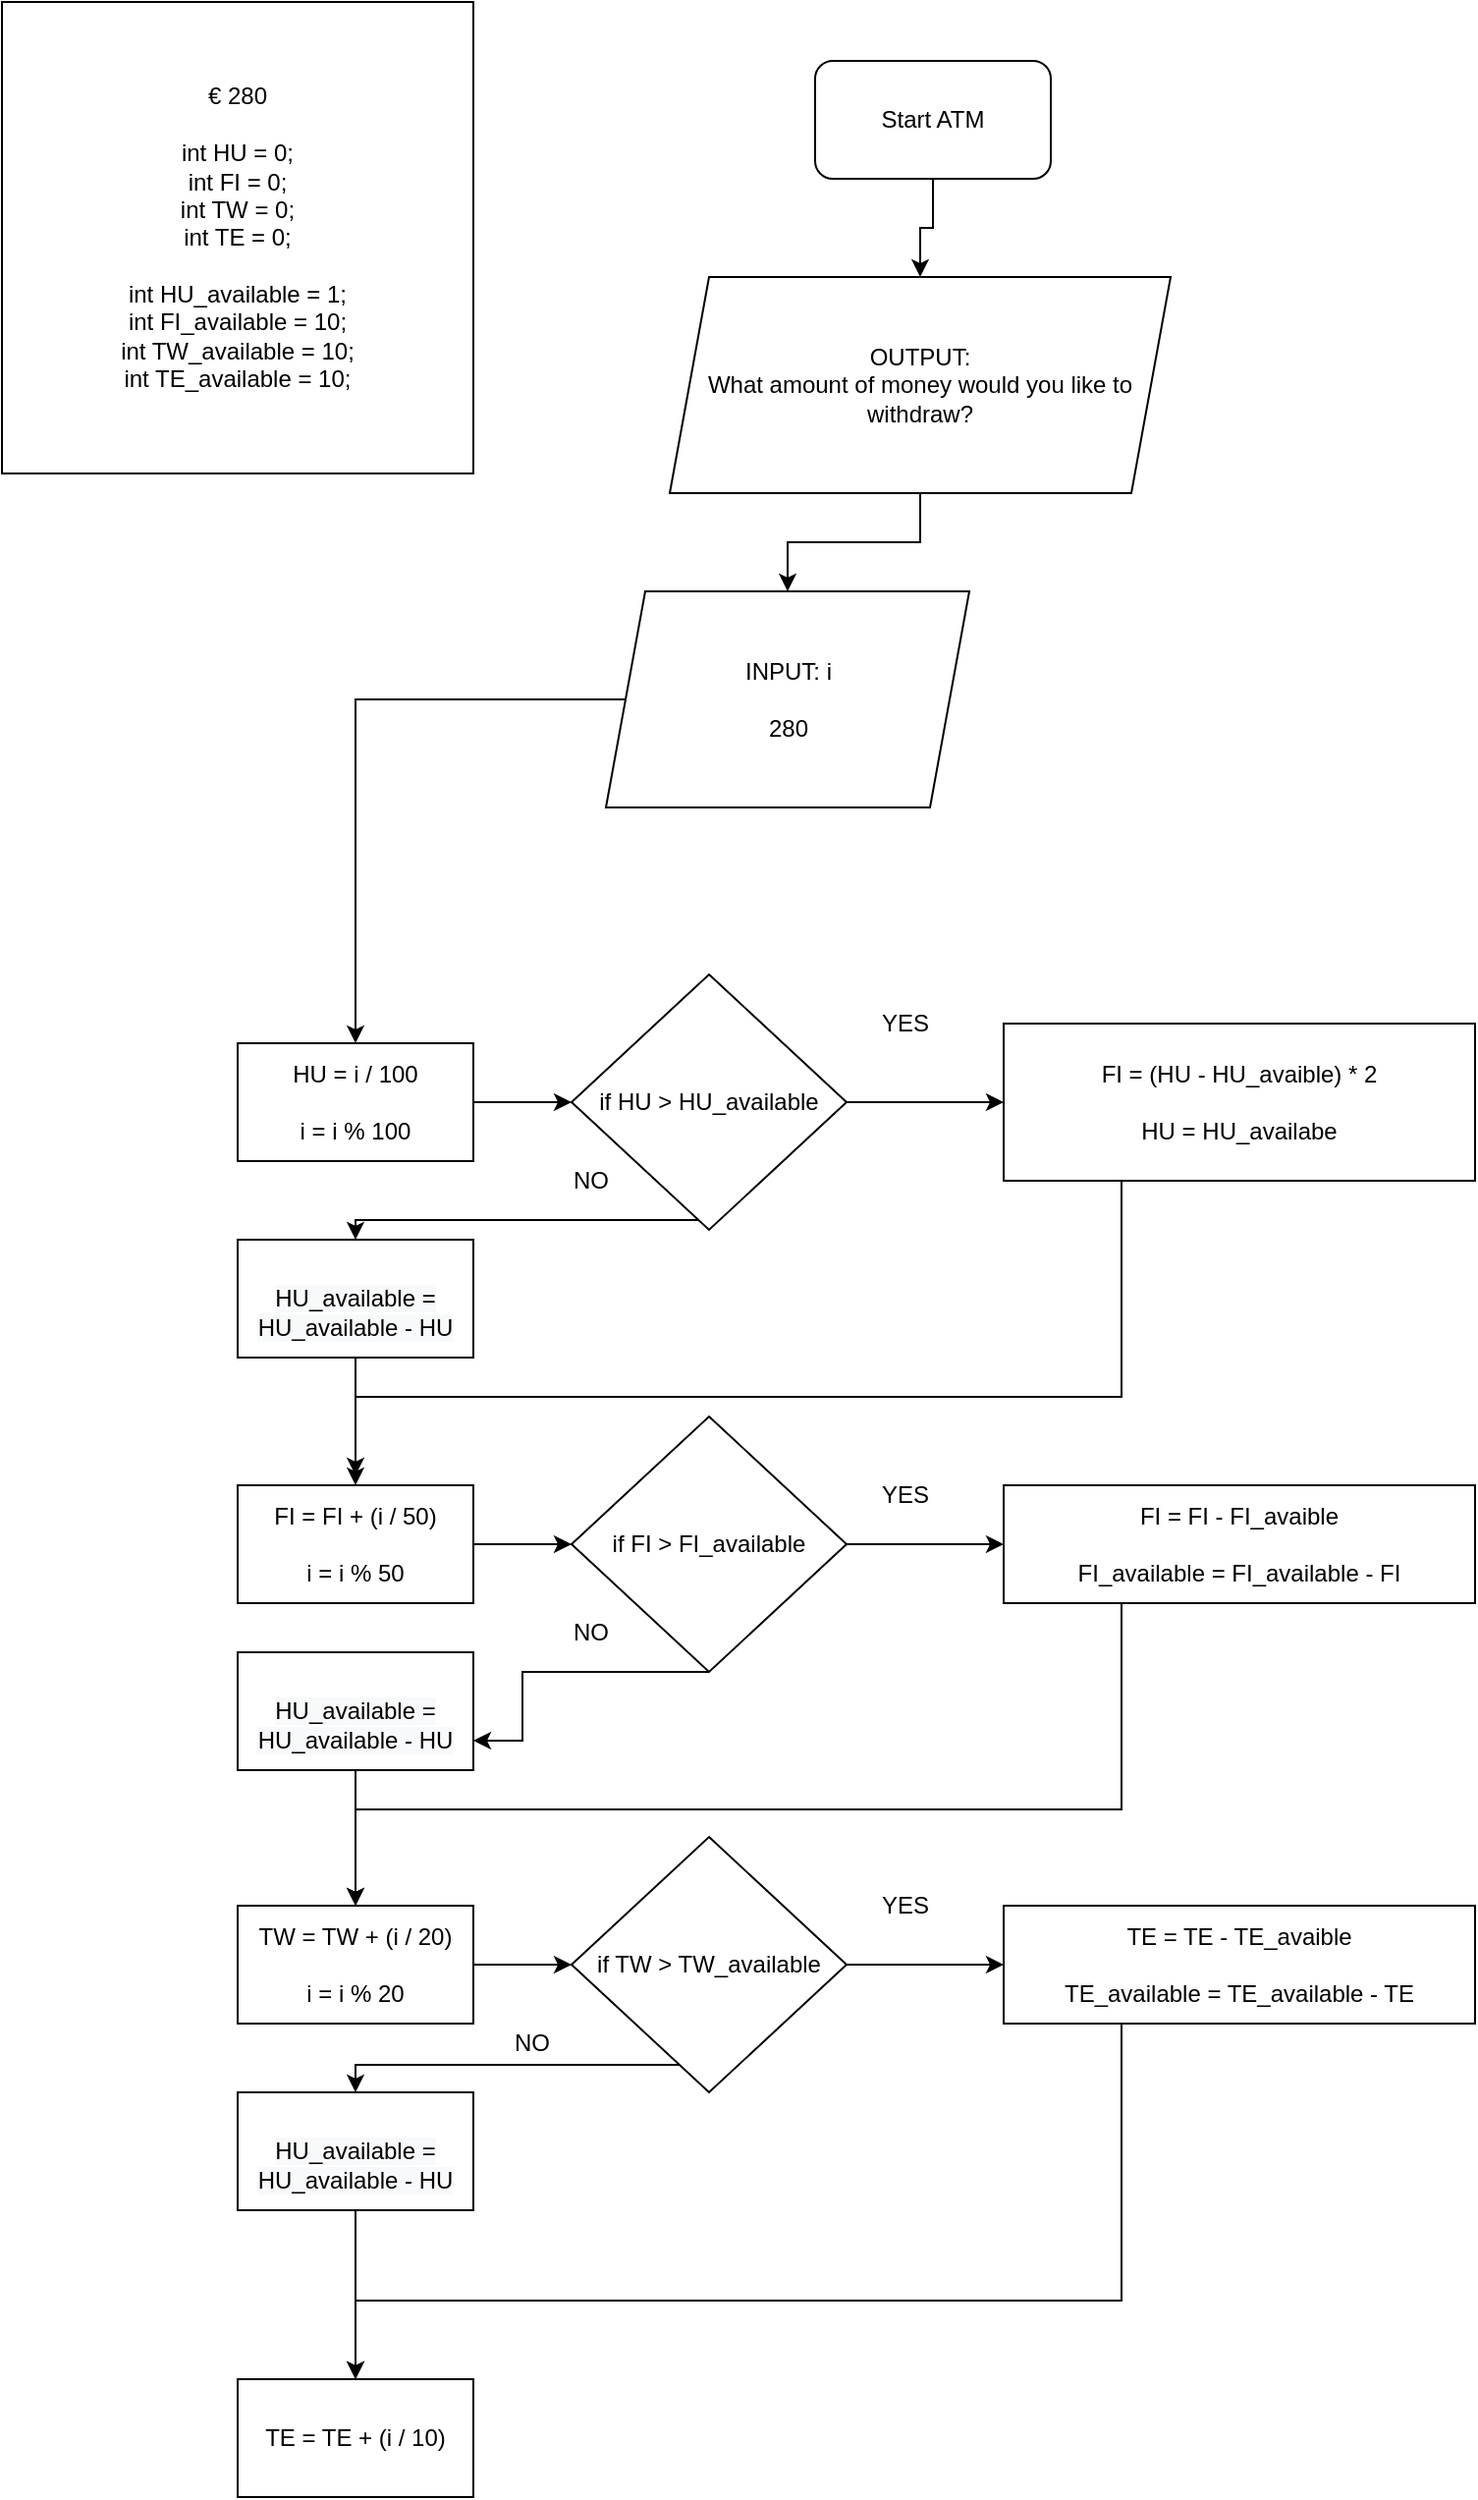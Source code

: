 <mxfile version="14.4.3" type="device"><diagram id="iT091Yy7YaqYAahvxZIa" name="Seite-1"><mxGraphModel dx="1673" dy="967" grid="1" gridSize="10" guides="1" tooltips="1" connect="1" arrows="1" fold="1" page="1" pageScale="1" pageWidth="827" pageHeight="1169" math="0" shadow="0"><root><mxCell id="0"/><mxCell id="1" parent="0"/><mxCell id="95XR3SQKp76vSoif7cqK-1" value="€ 280&lt;br&gt;&lt;br&gt;int HU = 0;&lt;br&gt;int FI = 0;&lt;br&gt;int TW = 0;&lt;br&gt;int TE = 0;&lt;br&gt;&lt;br&gt;int HU_available = 1;&lt;br&gt;int FI_available = 10;&lt;br&gt;int TW_available = 10;&lt;br&gt;int TE_available = 10;" style="whiteSpace=wrap;html=1;aspect=fixed;" vertex="1" parent="1"><mxGeometry width="240" height="240" as="geometry"/></mxCell><mxCell id="95XR3SQKp76vSoif7cqK-4" style="edgeStyle=orthogonalEdgeStyle;rounded=0;orthogonalLoop=1;jettySize=auto;html=1;entryX=0.5;entryY=0;entryDx=0;entryDy=0;" edge="1" parent="1" source="95XR3SQKp76vSoif7cqK-2" target="95XR3SQKp76vSoif7cqK-3"><mxGeometry relative="1" as="geometry"/></mxCell><mxCell id="95XR3SQKp76vSoif7cqK-2" value="Start ATM" style="rounded=1;whiteSpace=wrap;html=1;" vertex="1" parent="1"><mxGeometry x="414" y="30" width="120" height="60" as="geometry"/></mxCell><mxCell id="95XR3SQKp76vSoif7cqK-6" style="edgeStyle=orthogonalEdgeStyle;rounded=0;orthogonalLoop=1;jettySize=auto;html=1;entryX=0.5;entryY=0;entryDx=0;entryDy=0;" edge="1" parent="1" source="95XR3SQKp76vSoif7cqK-3" target="95XR3SQKp76vSoif7cqK-5"><mxGeometry relative="1" as="geometry"/></mxCell><mxCell id="95XR3SQKp76vSoif7cqK-3" value="OUTPUT:&lt;br&gt;What amount of money would you like to withdraw?" style="shape=parallelogram;perimeter=parallelogramPerimeter;whiteSpace=wrap;html=1;fixedSize=1;" vertex="1" parent="1"><mxGeometry x="340" y="140" width="255" height="110" as="geometry"/></mxCell><mxCell id="95XR3SQKp76vSoif7cqK-13" style="edgeStyle=orthogonalEdgeStyle;rounded=0;orthogonalLoop=1;jettySize=auto;html=1;entryX=0.5;entryY=0;entryDx=0;entryDy=0;" edge="1" parent="1" source="95XR3SQKp76vSoif7cqK-5" target="95XR3SQKp76vSoif7cqK-7"><mxGeometry relative="1" as="geometry"/></mxCell><mxCell id="95XR3SQKp76vSoif7cqK-5" value="INPUT: i&lt;br&gt;&lt;br&gt;280" style="shape=parallelogram;perimeter=parallelogramPerimeter;whiteSpace=wrap;html=1;fixedSize=1;" vertex="1" parent="1"><mxGeometry x="307.5" y="300" width="185" height="110" as="geometry"/></mxCell><mxCell id="95XR3SQKp76vSoif7cqK-14" style="edgeStyle=orthogonalEdgeStyle;rounded=0;orthogonalLoop=1;jettySize=auto;html=1;entryX=0;entryY=0.5;entryDx=0;entryDy=0;" edge="1" parent="1" source="95XR3SQKp76vSoif7cqK-7" target="95XR3SQKp76vSoif7cqK-8"><mxGeometry relative="1" as="geometry"/></mxCell><mxCell id="95XR3SQKp76vSoif7cqK-7" value="HU = i / 100&lt;br&gt;&lt;br&gt;i = i % 100" style="rounded=0;whiteSpace=wrap;html=1;" vertex="1" parent="1"><mxGeometry x="120" y="530" width="120" height="60" as="geometry"/></mxCell><mxCell id="95XR3SQKp76vSoif7cqK-44" style="edgeStyle=orthogonalEdgeStyle;rounded=0;orthogonalLoop=1;jettySize=auto;html=1;entryX=0.5;entryY=0;entryDx=0;entryDy=0;" edge="1" parent="1" source="95XR3SQKp76vSoif7cqK-8" target="95XR3SQKp76vSoif7cqK-43"><mxGeometry relative="1" as="geometry"><Array as="points"><mxPoint x="180" y="620"/></Array></mxGeometry></mxCell><mxCell id="95XR3SQKp76vSoif7cqK-8" value="if HU &amp;gt; HU_available" style="rhombus;whiteSpace=wrap;html=1;" vertex="1" parent="1"><mxGeometry x="290" y="495" width="140" height="130" as="geometry"/></mxCell><mxCell id="95XR3SQKp76vSoif7cqK-9" value="" style="endArrow=classic;html=1;exitX=1;exitY=0.5;exitDx=0;exitDy=0;entryX=0;entryY=0.5;entryDx=0;entryDy=0;" edge="1" parent="1" source="95XR3SQKp76vSoif7cqK-8" target="95XR3SQKp76vSoif7cqK-12"><mxGeometry width="50" height="50" relative="1" as="geometry"><mxPoint x="460" y="560" as="sourcePoint"/><mxPoint x="510" y="555" as="targetPoint"/></mxGeometry></mxCell><mxCell id="95XR3SQKp76vSoif7cqK-11" value="YES" style="text;html=1;strokeColor=none;fillColor=none;align=center;verticalAlign=middle;whiteSpace=wrap;rounded=0;" vertex="1" parent="1"><mxGeometry x="440" y="510" width="40" height="20" as="geometry"/></mxCell><mxCell id="95XR3SQKp76vSoif7cqK-19" value="" style="edgeStyle=orthogonalEdgeStyle;rounded=0;orthogonalLoop=1;jettySize=auto;html=1;entryX=0.5;entryY=0;entryDx=0;entryDy=0;" edge="1" parent="1" source="95XR3SQKp76vSoif7cqK-12" target="95XR3SQKp76vSoif7cqK-15"><mxGeometry relative="1" as="geometry"><mxPoint x="180" y="700" as="targetPoint"/><Array as="points"><mxPoint x="570" y="710"/><mxPoint x="180" y="710"/></Array></mxGeometry></mxCell><mxCell id="95XR3SQKp76vSoif7cqK-12" value="FI = (HU - HU_avaible) * 2&lt;br&gt;&lt;br&gt;HU = HU_availabe" style="rounded=0;whiteSpace=wrap;html=1;" vertex="1" parent="1"><mxGeometry x="510" y="520" width="240" height="80" as="geometry"/></mxCell><mxCell id="95XR3SQKp76vSoif7cqK-24" style="edgeStyle=orthogonalEdgeStyle;rounded=0;orthogonalLoop=1;jettySize=auto;html=1;entryX=0;entryY=0.5;entryDx=0;entryDy=0;" edge="1" parent="1" source="95XR3SQKp76vSoif7cqK-15" target="95XR3SQKp76vSoif7cqK-16"><mxGeometry relative="1" as="geometry"/></mxCell><mxCell id="95XR3SQKp76vSoif7cqK-15" value="FI = FI + (i / 50)&lt;br&gt;&lt;br&gt;i = i % 50" style="rounded=0;whiteSpace=wrap;html=1;" vertex="1" parent="1"><mxGeometry x="120" y="755" width="120" height="60" as="geometry"/></mxCell><mxCell id="95XR3SQKp76vSoif7cqK-32" style="edgeStyle=orthogonalEdgeStyle;rounded=0;orthogonalLoop=1;jettySize=auto;html=1;entryX=0;entryY=0.5;entryDx=0;entryDy=0;" edge="1" parent="1" source="95XR3SQKp76vSoif7cqK-16" target="95XR3SQKp76vSoif7cqK-17"><mxGeometry relative="1" as="geometry"/></mxCell><mxCell id="95XR3SQKp76vSoif7cqK-52" style="edgeStyle=orthogonalEdgeStyle;rounded=0;orthogonalLoop=1;jettySize=auto;html=1;entryX=1;entryY=0.75;entryDx=0;entryDy=0;" edge="1" parent="1" source="95XR3SQKp76vSoif7cqK-16" target="95XR3SQKp76vSoif7cqK-46"><mxGeometry relative="1" as="geometry"><Array as="points"><mxPoint x="265" y="850"/><mxPoint x="265" y="885"/></Array></mxGeometry></mxCell><mxCell id="95XR3SQKp76vSoif7cqK-16" value="if FI &amp;gt; FI_available" style="rhombus;whiteSpace=wrap;html=1;" vertex="1" parent="1"><mxGeometry x="290" y="720" width="140" height="130" as="geometry"/></mxCell><mxCell id="95XR3SQKp76vSoif7cqK-26" style="edgeStyle=orthogonalEdgeStyle;rounded=0;orthogonalLoop=1;jettySize=auto;html=1;entryX=0.5;entryY=0;entryDx=0;entryDy=0;" edge="1" parent="1" source="95XR3SQKp76vSoif7cqK-17" target="95XR3SQKp76vSoif7cqK-21"><mxGeometry relative="1" as="geometry"><Array as="points"><mxPoint x="570" y="920"/><mxPoint x="180" y="920"/></Array></mxGeometry></mxCell><mxCell id="95XR3SQKp76vSoif7cqK-17" value="FI = FI - FI_avaible&lt;br&gt;&lt;br&gt;FI_available = FI_available - FI" style="rounded=0;whiteSpace=wrap;html=1;" vertex="1" parent="1"><mxGeometry x="510" y="755" width="240" height="60" as="geometry"/></mxCell><mxCell id="95XR3SQKp76vSoif7cqK-20" value="NO" style="text;html=1;strokeColor=none;fillColor=none;align=center;verticalAlign=middle;whiteSpace=wrap;rounded=0;" vertex="1" parent="1"><mxGeometry x="280" y="590" width="40" height="20" as="geometry"/></mxCell><mxCell id="95XR3SQKp76vSoif7cqK-34" value="" style="edgeStyle=orthogonalEdgeStyle;rounded=0;orthogonalLoop=1;jettySize=auto;html=1;" edge="1" parent="1" source="95XR3SQKp76vSoif7cqK-21" target="95XR3SQKp76vSoif7cqK-22"><mxGeometry relative="1" as="geometry"/></mxCell><mxCell id="95XR3SQKp76vSoif7cqK-21" value="TW = TW + (i / 20)&lt;br&gt;&lt;br&gt;i = i % 20" style="rounded=0;whiteSpace=wrap;html=1;" vertex="1" parent="1"><mxGeometry x="120" y="969" width="120" height="60" as="geometry"/></mxCell><mxCell id="95XR3SQKp76vSoif7cqK-35" value="" style="edgeStyle=orthogonalEdgeStyle;rounded=0;orthogonalLoop=1;jettySize=auto;html=1;" edge="1" parent="1" source="95XR3SQKp76vSoif7cqK-22" target="95XR3SQKp76vSoif7cqK-23"><mxGeometry relative="1" as="geometry"/></mxCell><mxCell id="95XR3SQKp76vSoif7cqK-48" style="edgeStyle=orthogonalEdgeStyle;rounded=0;orthogonalLoop=1;jettySize=auto;html=1;entryX=0.5;entryY=0;entryDx=0;entryDy=0;" edge="1" parent="1" source="95XR3SQKp76vSoif7cqK-22" target="95XR3SQKp76vSoif7cqK-47"><mxGeometry relative="1" as="geometry"><Array as="points"><mxPoint x="180" y="1050"/></Array></mxGeometry></mxCell><mxCell id="95XR3SQKp76vSoif7cqK-22" value="if TW &amp;gt; TW_available" style="rhombus;whiteSpace=wrap;html=1;" vertex="1" parent="1"><mxGeometry x="290" y="934" width="140" height="130" as="geometry"/></mxCell><mxCell id="95XR3SQKp76vSoif7cqK-37" style="edgeStyle=orthogonalEdgeStyle;rounded=0;orthogonalLoop=1;jettySize=auto;html=1;entryX=0.5;entryY=0;entryDx=0;entryDy=0;" edge="1" parent="1" source="95XR3SQKp76vSoif7cqK-23" target="95XR3SQKp76vSoif7cqK-36"><mxGeometry relative="1" as="geometry"><Array as="points"><mxPoint x="570" y="1170"/><mxPoint x="180" y="1170"/></Array></mxGeometry></mxCell><mxCell id="95XR3SQKp76vSoif7cqK-23" value="TE = TE - TE_avaible&lt;br&gt;&lt;br&gt;TE_available = TE_available - TE" style="rounded=0;whiteSpace=wrap;html=1;" vertex="1" parent="1"><mxGeometry x="510" y="969" width="240" height="60" as="geometry"/></mxCell><mxCell id="95XR3SQKp76vSoif7cqK-28" value="NO" style="text;html=1;strokeColor=none;fillColor=none;align=center;verticalAlign=middle;whiteSpace=wrap;rounded=0;" vertex="1" parent="1"><mxGeometry x="280" y="820" width="40" height="20" as="geometry"/></mxCell><mxCell id="95XR3SQKp76vSoif7cqK-33" value="YES" style="text;html=1;strokeColor=none;fillColor=none;align=center;verticalAlign=middle;whiteSpace=wrap;rounded=0;" vertex="1" parent="1"><mxGeometry x="440" y="750" width="40" height="20" as="geometry"/></mxCell><mxCell id="95XR3SQKp76vSoif7cqK-36" value="TE = TE + (i / 10)" style="rounded=0;whiteSpace=wrap;html=1;" vertex="1" parent="1"><mxGeometry x="120" y="1210" width="120" height="60" as="geometry"/></mxCell><mxCell id="95XR3SQKp76vSoif7cqK-39" value="NO" style="text;html=1;strokeColor=none;fillColor=none;align=center;verticalAlign=middle;whiteSpace=wrap;rounded=0;" vertex="1" parent="1"><mxGeometry x="250" y="1029" width="40" height="20" as="geometry"/></mxCell><mxCell id="95XR3SQKp76vSoif7cqK-41" value="YES" style="text;html=1;strokeColor=none;fillColor=none;align=center;verticalAlign=middle;whiteSpace=wrap;rounded=0;" vertex="1" parent="1"><mxGeometry x="440" y="959" width="40" height="20" as="geometry"/></mxCell><mxCell id="95XR3SQKp76vSoif7cqK-45" style="edgeStyle=orthogonalEdgeStyle;rounded=0;orthogonalLoop=1;jettySize=auto;html=1;" edge="1" parent="1" source="95XR3SQKp76vSoif7cqK-43"><mxGeometry relative="1" as="geometry"><mxPoint x="180" y="750" as="targetPoint"/></mxGeometry></mxCell><mxCell id="95XR3SQKp76vSoif7cqK-43" value="&lt;br&gt;&lt;span style=&quot;color: rgb(0 , 0 , 0) ; font-family: &amp;#34;helvetica&amp;#34; ; font-size: 12px ; font-style: normal ; font-weight: 400 ; letter-spacing: normal ; text-align: center ; text-indent: 0px ; text-transform: none ; word-spacing: 0px ; background-color: rgb(248 , 249 , 250) ; display: inline ; float: none&quot;&gt;HU_available = HU_available - HU&lt;/span&gt;&lt;br&gt;" style="rounded=0;whiteSpace=wrap;html=1;" vertex="1" parent="1"><mxGeometry x="120" y="630" width="120" height="60" as="geometry"/></mxCell><mxCell id="95XR3SQKp76vSoif7cqK-51" style="edgeStyle=orthogonalEdgeStyle;rounded=0;orthogonalLoop=1;jettySize=auto;html=1;entryX=0.5;entryY=0;entryDx=0;entryDy=0;" edge="1" parent="1" source="95XR3SQKp76vSoif7cqK-46" target="95XR3SQKp76vSoif7cqK-21"><mxGeometry relative="1" as="geometry"/></mxCell><mxCell id="95XR3SQKp76vSoif7cqK-46" value="&lt;br&gt;&lt;span style=&quot;color: rgb(0 , 0 , 0) ; font-family: &amp;#34;helvetica&amp;#34; ; font-size: 12px ; font-style: normal ; font-weight: 400 ; letter-spacing: normal ; text-align: center ; text-indent: 0px ; text-transform: none ; word-spacing: 0px ; background-color: rgb(248 , 249 , 250) ; display: inline ; float: none&quot;&gt;HU_available = HU_available - HU&lt;/span&gt;&lt;br&gt;" style="rounded=0;whiteSpace=wrap;html=1;" vertex="1" parent="1"><mxGeometry x="120" y="840" width="120" height="60" as="geometry"/></mxCell><mxCell id="95XR3SQKp76vSoif7cqK-49" style="edgeStyle=orthogonalEdgeStyle;rounded=0;orthogonalLoop=1;jettySize=auto;html=1;entryX=0.5;entryY=0;entryDx=0;entryDy=0;" edge="1" parent="1" source="95XR3SQKp76vSoif7cqK-47" target="95XR3SQKp76vSoif7cqK-36"><mxGeometry relative="1" as="geometry"/></mxCell><mxCell id="95XR3SQKp76vSoif7cqK-47" value="&lt;br&gt;&lt;span style=&quot;color: rgb(0 , 0 , 0) ; font-family: &amp;#34;helvetica&amp;#34; ; font-size: 12px ; font-style: normal ; font-weight: 400 ; letter-spacing: normal ; text-align: center ; text-indent: 0px ; text-transform: none ; word-spacing: 0px ; background-color: rgb(248 , 249 , 250) ; display: inline ; float: none&quot;&gt;HU_available = HU_available - HU&lt;/span&gt;&lt;br&gt;" style="rounded=0;whiteSpace=wrap;html=1;" vertex="1" parent="1"><mxGeometry x="120" y="1064" width="120" height="60" as="geometry"/></mxCell></root></mxGraphModel></diagram></mxfile>